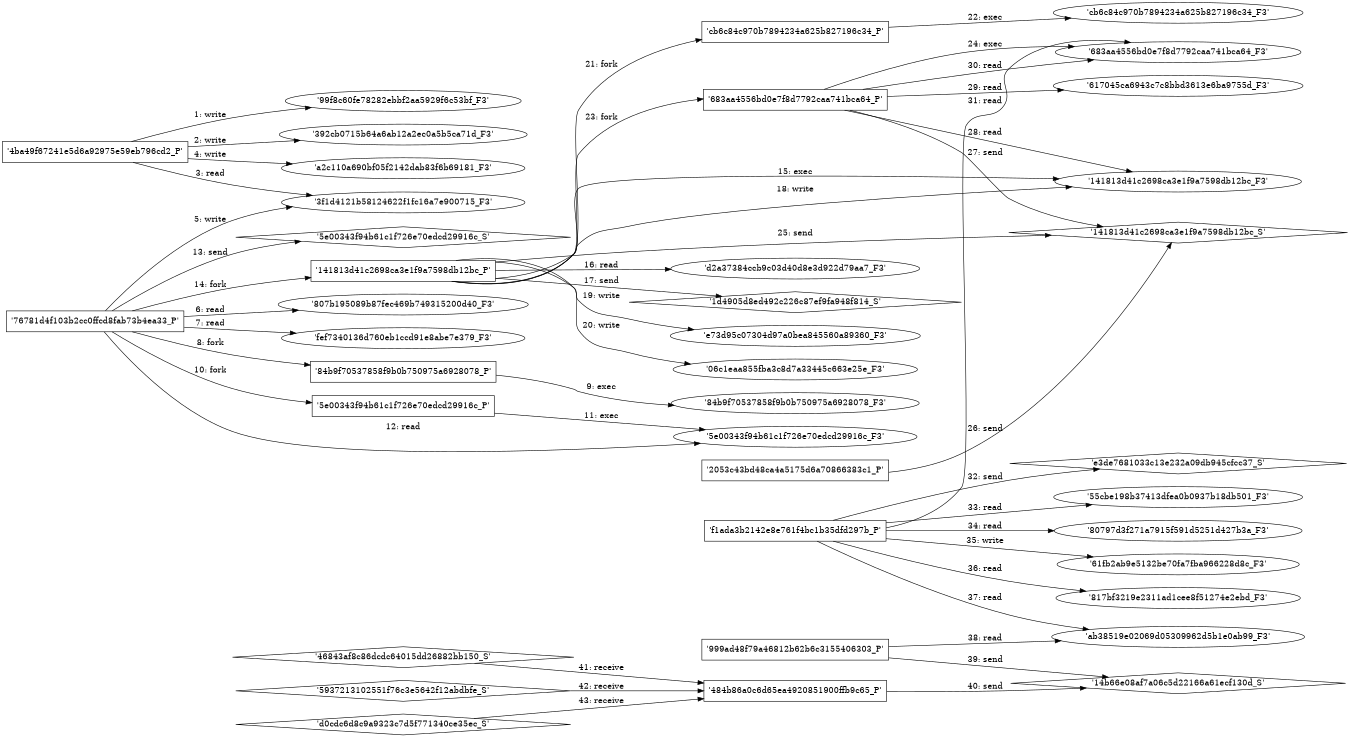 digraph "D:\Learning\Paper\apt\基于CTI的攻击预警\Dataset\攻击图\ASGfromALLCTI\Attack inception Compromised supply chain within a supply chain poses new risks.dot" {
rankdir="LR"
size="9"
fixedsize="false"
splines="true"
nodesep=0.3
ranksep=0
fontsize=10
overlap="scalexy"
engine= "neato"
	"'99f8c60fe78282ebbf2aa5929f6c53bf_F3'" [node_type=file shape=ellipse]
	"'4ba49f67241e5d6a92975e59eb796cd2_P'" [node_type=Process shape=box]
	"'4ba49f67241e5d6a92975e59eb796cd2_P'" -> "'99f8c60fe78282ebbf2aa5929f6c53bf_F3'" [label="1: write"]
	"'392cb0715b64a6ab12a2ec0a5b5ca71d_F3'" [node_type=file shape=ellipse]
	"'4ba49f67241e5d6a92975e59eb796cd2_P'" [node_type=Process shape=box]
	"'4ba49f67241e5d6a92975e59eb796cd2_P'" -> "'392cb0715b64a6ab12a2ec0a5b5ca71d_F3'" [label="2: write"]
	"'3f1d4121b58124622f1fc16a7e900715_F3'" [node_type=file shape=ellipse]
	"'4ba49f67241e5d6a92975e59eb796cd2_P'" [node_type=Process shape=box]
	"'4ba49f67241e5d6a92975e59eb796cd2_P'" -> "'3f1d4121b58124622f1fc16a7e900715_F3'" [label="3: read"]
	"'a2c110a690bf05f2142dab83f6b69181_F3'" [node_type=file shape=ellipse]
	"'4ba49f67241e5d6a92975e59eb796cd2_P'" [node_type=Process shape=box]
	"'4ba49f67241e5d6a92975e59eb796cd2_P'" -> "'a2c110a690bf05f2142dab83f6b69181_F3'" [label="4: write"]
	"'3f1d4121b58124622f1fc16a7e900715_F3'" [node_type=file shape=ellipse]
	"'76781d4f103b2cc0ffcd8fab73b4ea33_P'" [node_type=Process shape=box]
	"'76781d4f103b2cc0ffcd8fab73b4ea33_P'" -> "'3f1d4121b58124622f1fc16a7e900715_F3'" [label="5: write"]
	"'807b195089b87fec469b749315200d40_F3'" [node_type=file shape=ellipse]
	"'76781d4f103b2cc0ffcd8fab73b4ea33_P'" [node_type=Process shape=box]
	"'76781d4f103b2cc0ffcd8fab73b4ea33_P'" -> "'807b195089b87fec469b749315200d40_F3'" [label="6: read"]
	"'fef7340136d760eb1ccd91e8abe7e379_F3'" [node_type=file shape=ellipse]
	"'76781d4f103b2cc0ffcd8fab73b4ea33_P'" [node_type=Process shape=box]
	"'76781d4f103b2cc0ffcd8fab73b4ea33_P'" -> "'fef7340136d760eb1ccd91e8abe7e379_F3'" [label="7: read"]
	"'76781d4f103b2cc0ffcd8fab73b4ea33_P'" [node_type=Process shape=box]
	"'84b9f70537858f9b0b750975a6928078_P'" [node_type=Process shape=box]
	"'76781d4f103b2cc0ffcd8fab73b4ea33_P'" -> "'84b9f70537858f9b0b750975a6928078_P'" [label="8: fork"]
	"'84b9f70537858f9b0b750975a6928078_P'" [node_type=Process shape=box]
	"'84b9f70537858f9b0b750975a6928078_F3'" [node_type=File shape=ellipse]
	"'84b9f70537858f9b0b750975a6928078_P'" -> "'84b9f70537858f9b0b750975a6928078_F3'" [label="9: exec"]
	"'76781d4f103b2cc0ffcd8fab73b4ea33_P'" [node_type=Process shape=box]
	"'5e00343f94b61c1f726e70edcd29916c_P'" [node_type=Process shape=box]
	"'76781d4f103b2cc0ffcd8fab73b4ea33_P'" -> "'5e00343f94b61c1f726e70edcd29916c_P'" [label="10: fork"]
	"'5e00343f94b61c1f726e70edcd29916c_P'" [node_type=Process shape=box]
	"'5e00343f94b61c1f726e70edcd29916c_F3'" [node_type=File shape=ellipse]
	"'5e00343f94b61c1f726e70edcd29916c_P'" -> "'5e00343f94b61c1f726e70edcd29916c_F3'" [label="11: exec"]
	"'5e00343f94b61c1f726e70edcd29916c_F3'" [node_type=file shape=ellipse]
	"'76781d4f103b2cc0ffcd8fab73b4ea33_P'" [node_type=Process shape=box]
	"'76781d4f103b2cc0ffcd8fab73b4ea33_P'" -> "'5e00343f94b61c1f726e70edcd29916c_F3'" [label="12: read"]
	"'5e00343f94b61c1f726e70edcd29916c_S'" [node_type=Socket shape=diamond]
	"'76781d4f103b2cc0ffcd8fab73b4ea33_P'" [node_type=Process shape=box]
	"'76781d4f103b2cc0ffcd8fab73b4ea33_P'" -> "'5e00343f94b61c1f726e70edcd29916c_S'" [label="13: send"]
	"'76781d4f103b2cc0ffcd8fab73b4ea33_P'" [node_type=Process shape=box]
	"'141813d41c2698ca3e1f9a7598db12bc_P'" [node_type=Process shape=box]
	"'76781d4f103b2cc0ffcd8fab73b4ea33_P'" -> "'141813d41c2698ca3e1f9a7598db12bc_P'" [label="14: fork"]
	"'141813d41c2698ca3e1f9a7598db12bc_P'" [node_type=Process shape=box]
	"'141813d41c2698ca3e1f9a7598db12bc_F3'" [node_type=File shape=ellipse]
	"'141813d41c2698ca3e1f9a7598db12bc_P'" -> "'141813d41c2698ca3e1f9a7598db12bc_F3'" [label="15: exec"]
	"'d2a37384ccb9c03d40d8e3d922d79aa7_F3'" [node_type=file shape=ellipse]
	"'141813d41c2698ca3e1f9a7598db12bc_P'" [node_type=Process shape=box]
	"'141813d41c2698ca3e1f9a7598db12bc_P'" -> "'d2a37384ccb9c03d40d8e3d922d79aa7_F3'" [label="16: read"]
	"'1d4905d8ed492c226c87ef9fa948f814_S'" [node_type=Socket shape=diamond]
	"'141813d41c2698ca3e1f9a7598db12bc_P'" [node_type=Process shape=box]
	"'141813d41c2698ca3e1f9a7598db12bc_P'" -> "'1d4905d8ed492c226c87ef9fa948f814_S'" [label="17: send"]
	"'141813d41c2698ca3e1f9a7598db12bc_F3'" [node_type=file shape=ellipse]
	"'141813d41c2698ca3e1f9a7598db12bc_P'" [node_type=Process shape=box]
	"'141813d41c2698ca3e1f9a7598db12bc_P'" -> "'141813d41c2698ca3e1f9a7598db12bc_F3'" [label="18: write"]
	"'e73d95c07304d97a0bea845560a89360_F3'" [node_type=file shape=ellipse]
	"'141813d41c2698ca3e1f9a7598db12bc_P'" [node_type=Process shape=box]
	"'141813d41c2698ca3e1f9a7598db12bc_P'" -> "'e73d95c07304d97a0bea845560a89360_F3'" [label="19: write"]
	"'06c1eaa855fba3c8d7a33445c663e25e_F3'" [node_type=file shape=ellipse]
	"'141813d41c2698ca3e1f9a7598db12bc_P'" [node_type=Process shape=box]
	"'141813d41c2698ca3e1f9a7598db12bc_P'" -> "'06c1eaa855fba3c8d7a33445c663e25e_F3'" [label="20: write"]
	"'141813d41c2698ca3e1f9a7598db12bc_P'" [node_type=Process shape=box]
	"'cb6c84c970b7894234a625b827196c34_P'" [node_type=Process shape=box]
	"'141813d41c2698ca3e1f9a7598db12bc_P'" -> "'cb6c84c970b7894234a625b827196c34_P'" [label="21: fork"]
	"'cb6c84c970b7894234a625b827196c34_P'" [node_type=Process shape=box]
	"'cb6c84c970b7894234a625b827196c34_F3'" [node_type=File shape=ellipse]
	"'cb6c84c970b7894234a625b827196c34_P'" -> "'cb6c84c970b7894234a625b827196c34_F3'" [label="22: exec"]
	"'141813d41c2698ca3e1f9a7598db12bc_P'" [node_type=Process shape=box]
	"'683aa4556bd0e7f8d7792caa741bca64_P'" [node_type=Process shape=box]
	"'141813d41c2698ca3e1f9a7598db12bc_P'" -> "'683aa4556bd0e7f8d7792caa741bca64_P'" [label="23: fork"]
	"'683aa4556bd0e7f8d7792caa741bca64_P'" [node_type=Process shape=box]
	"'683aa4556bd0e7f8d7792caa741bca64_F3'" [node_type=File shape=ellipse]
	"'683aa4556bd0e7f8d7792caa741bca64_P'" -> "'683aa4556bd0e7f8d7792caa741bca64_F3'" [label="24: exec"]
	"'141813d41c2698ca3e1f9a7598db12bc_S'" [node_type=Socket shape=diamond]
	"'141813d41c2698ca3e1f9a7598db12bc_P'" [node_type=Process shape=box]
	"'141813d41c2698ca3e1f9a7598db12bc_P'" -> "'141813d41c2698ca3e1f9a7598db12bc_S'" [label="25: send"]
	"'141813d41c2698ca3e1f9a7598db12bc_S'" [node_type=Socket shape=diamond]
	"'2053c43bd48ca4a5175d6a70866383c1_P'" [node_type=Process shape=box]
	"'2053c43bd48ca4a5175d6a70866383c1_P'" -> "'141813d41c2698ca3e1f9a7598db12bc_S'" [label="26: send"]
	"'141813d41c2698ca3e1f9a7598db12bc_S'" [node_type=Socket shape=diamond]
	"'683aa4556bd0e7f8d7792caa741bca64_P'" [node_type=Process shape=box]
	"'683aa4556bd0e7f8d7792caa741bca64_P'" -> "'141813d41c2698ca3e1f9a7598db12bc_S'" [label="27: send"]
	"'141813d41c2698ca3e1f9a7598db12bc_F3'" [node_type=file shape=ellipse]
	"'683aa4556bd0e7f8d7792caa741bca64_P'" [node_type=Process shape=box]
	"'683aa4556bd0e7f8d7792caa741bca64_P'" -> "'141813d41c2698ca3e1f9a7598db12bc_F3'" [label="28: read"]
	"'617045ca6943c7c8bbd3613e6ba9755d_F3'" [node_type=file shape=ellipse]
	"'683aa4556bd0e7f8d7792caa741bca64_P'" [node_type=Process shape=box]
	"'683aa4556bd0e7f8d7792caa741bca64_P'" -> "'617045ca6943c7c8bbd3613e6ba9755d_F3'" [label="29: read"]
	"'683aa4556bd0e7f8d7792caa741bca64_F3'" [node_type=file shape=ellipse]
	"'683aa4556bd0e7f8d7792caa741bca64_P'" [node_type=Process shape=box]
	"'683aa4556bd0e7f8d7792caa741bca64_P'" -> "'683aa4556bd0e7f8d7792caa741bca64_F3'" [label="30: read"]
	"'683aa4556bd0e7f8d7792caa741bca64_F3'" [node_type=file shape=ellipse]
	"'f1ada3b2142e8e761f4bc1b35dfd297b_P'" [node_type=Process shape=box]
	"'f1ada3b2142e8e761f4bc1b35dfd297b_P'" -> "'683aa4556bd0e7f8d7792caa741bca64_F3'" [label="31: read"]
	"'e3de7681033c13e232a09db945cfcc37_S'" [node_type=Socket shape=diamond]
	"'f1ada3b2142e8e761f4bc1b35dfd297b_P'" [node_type=Process shape=box]
	"'f1ada3b2142e8e761f4bc1b35dfd297b_P'" -> "'e3de7681033c13e232a09db945cfcc37_S'" [label="32: send"]
	"'55cbe198b37413dfea0b0937b18db501_F3'" [node_type=file shape=ellipse]
	"'f1ada3b2142e8e761f4bc1b35dfd297b_P'" [node_type=Process shape=box]
	"'f1ada3b2142e8e761f4bc1b35dfd297b_P'" -> "'55cbe198b37413dfea0b0937b18db501_F3'" [label="33: read"]
	"'80797d3f271a7915f591d5251d427b3a_F3'" [node_type=file shape=ellipse]
	"'f1ada3b2142e8e761f4bc1b35dfd297b_P'" [node_type=Process shape=box]
	"'f1ada3b2142e8e761f4bc1b35dfd297b_P'" -> "'80797d3f271a7915f591d5251d427b3a_F3'" [label="34: read"]
	"'61fb2ab9e5132be70fa7fba966228d8c_F3'" [node_type=file shape=ellipse]
	"'f1ada3b2142e8e761f4bc1b35dfd297b_P'" [node_type=Process shape=box]
	"'f1ada3b2142e8e761f4bc1b35dfd297b_P'" -> "'61fb2ab9e5132be70fa7fba966228d8c_F3'" [label="35: write"]
	"'817bf3219e2311ad1cee8f51274e2ebd_F3'" [node_type=file shape=ellipse]
	"'f1ada3b2142e8e761f4bc1b35dfd297b_P'" [node_type=Process shape=box]
	"'f1ada3b2142e8e761f4bc1b35dfd297b_P'" -> "'817bf3219e2311ad1cee8f51274e2ebd_F3'" [label="36: read"]
	"'ab38519e02069d05309962d5b1e0ab99_F3'" [node_type=file shape=ellipse]
	"'f1ada3b2142e8e761f4bc1b35dfd297b_P'" [node_type=Process shape=box]
	"'f1ada3b2142e8e761f4bc1b35dfd297b_P'" -> "'ab38519e02069d05309962d5b1e0ab99_F3'" [label="37: read"]
	"'ab38519e02069d05309962d5b1e0ab99_F3'" [node_type=file shape=ellipse]
	"'999ad48f79a46812b62b6c3155406303_P'" [node_type=Process shape=box]
	"'999ad48f79a46812b62b6c3155406303_P'" -> "'ab38519e02069d05309962d5b1e0ab99_F3'" [label="38: read"]
	"'14b66e08af7a06c5d22166a61ecf130d_S'" [node_type=Socket shape=diamond]
	"'999ad48f79a46812b62b6c3155406303_P'" [node_type=Process shape=box]
	"'999ad48f79a46812b62b6c3155406303_P'" -> "'14b66e08af7a06c5d22166a61ecf130d_S'" [label="39: send"]
	"'14b66e08af7a06c5d22166a61ecf130d_S'" [node_type=Socket shape=diamond]
	"'484b86a0c6d65ea4920851900ffb9c65_P'" [node_type=Process shape=box]
	"'484b86a0c6d65ea4920851900ffb9c65_P'" -> "'14b66e08af7a06c5d22166a61ecf130d_S'" [label="40: send"]
	"'484b86a0c6d65ea4920851900ffb9c65_P'" [node_type=Process shape=box]
	"'46843af8c86dcdc64015dd26882bb150_S'" [node_type=Socket shape=diamond]
	"'46843af8c86dcdc64015dd26882bb150_S'" -> "'484b86a0c6d65ea4920851900ffb9c65_P'" [label="41: receive"]
	"'484b86a0c6d65ea4920851900ffb9c65_P'" [node_type=Process shape=box]
	"'5937213102551f76c3e5642f12abdbfe_S'" [node_type=Socket shape=diamond]
	"'5937213102551f76c3e5642f12abdbfe_S'" -> "'484b86a0c6d65ea4920851900ffb9c65_P'" [label="42: receive"]
	"'484b86a0c6d65ea4920851900ffb9c65_P'" [node_type=Process shape=box]
	"'d0cdc6d8c9a9323c7d5f771340ce35ec_S'" [node_type=Socket shape=diamond]
	"'d0cdc6d8c9a9323c7d5f771340ce35ec_S'" -> "'484b86a0c6d65ea4920851900ffb9c65_P'" [label="43: receive"]
}

